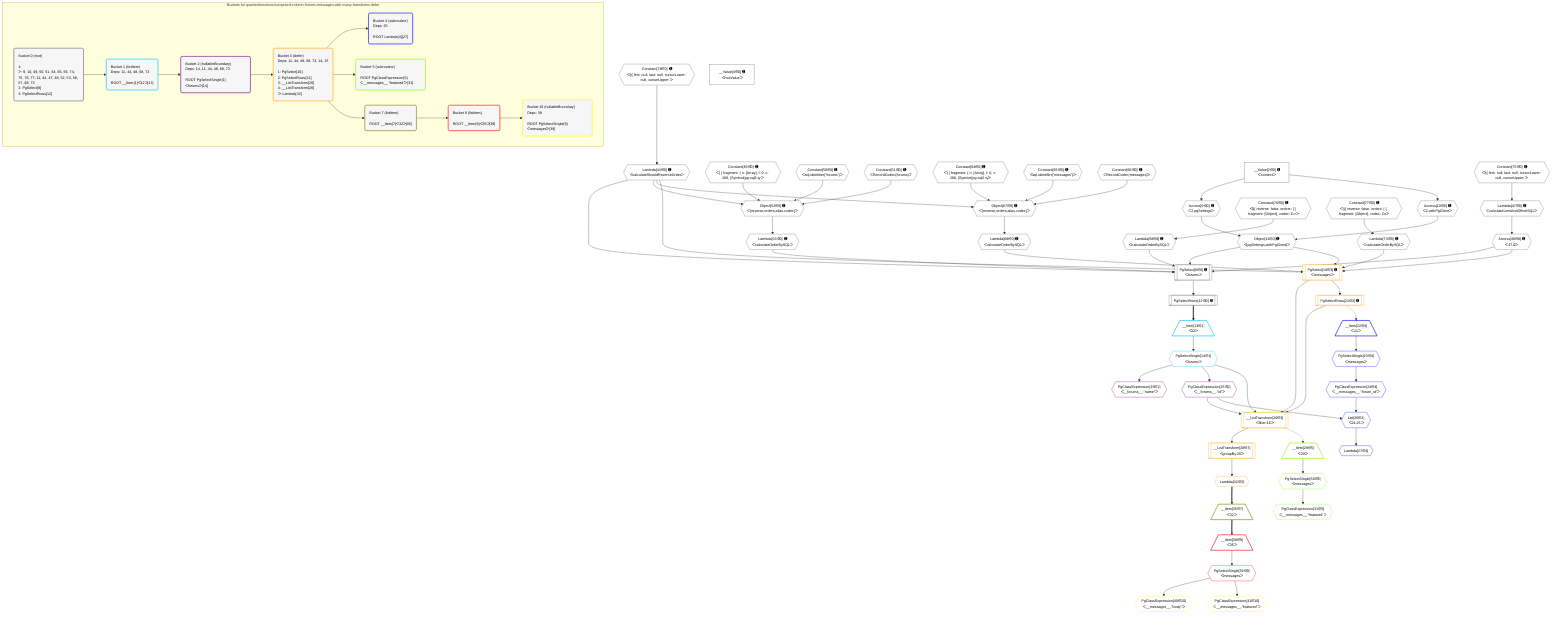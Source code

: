 %%{init: {'themeVariables': { 'fontSize': '12px'}}}%%
graph TD
    classDef path fill:#eee,stroke:#000,color:#000
    classDef plan fill:#fff,stroke-width:1px,color:#000
    classDef itemplan fill:#fff,stroke-width:2px,color:#000
    classDef unbatchedplan fill:#dff,stroke-width:1px,color:#000
    classDef sideeffectplan fill:#fcc,stroke-width:2px,color:#000
    classDef bucket fill:#f6f6f6,color:#000,stroke-width:2px,text-align:left


    %% plan dependencies
    PgSelect8[["PgSelect[8∈0] ➊<br />ᐸforumsᐳ"]]:::plan
    Object11{{"Object[11∈0] ➊<br />ᐸ{pgSettings,withPgClient}ᐳ"}}:::plan
    Lambda44{{"Lambda[44∈0] ➊<br />ᐸcalculateShouldReverseOrderᐳ"}}:::plan
    Access48{{"Access[48∈0] ➊<br />ᐸ47.0ᐳ"}}:::plan
    Lambda53{{"Lambda[53∈0] ➊<br />ᐸcalculateOrderBySQLᐳ"}}:::plan
    Lambda58{{"Lambda[58∈0] ➊<br />ᐸcalculateOrderBySQLᐳ"}}:::plan
    Object11 & Lambda44 & Access48 & Lambda53 & Lambda58 --> PgSelect8
    Object52{{"Object[52∈0] ➊<br />ᐸ{reverse,orders,alias,codec}ᐳ"}}:::plan
    Constant49{{"Constant[49∈0] ➊<br />ᐸ[ { fragment: { n: [Array], f: 0, c: 266, [Symbol(pg-sql2-tyᐳ"}}:::plan
    Constant50{{"Constant[50∈0] ➊<br />ᐸsql.identifier(”forums”)ᐳ"}}:::plan
    Constant51{{"Constant[51∈0] ➊<br />ᐸRecordCodec(forums)ᐳ"}}:::plan
    Lambda44 & Constant49 & Constant50 & Constant51 --> Object52
    Object67{{"Object[67∈0] ➊<br />ᐸ{reverse,orders,alias,codec}ᐳ"}}:::plan
    Constant64{{"Constant[64∈0] ➊<br />ᐸ[ { fragment: { n: [Array], f: 0, c: 266, [Symbol(pg-sql2-tyᐳ"}}:::plan
    Constant65{{"Constant[65∈0] ➊<br />ᐸsql.identifier(”messages”)ᐳ"}}:::plan
    Constant66{{"Constant[66∈0] ➊<br />ᐸRecordCodec(messages)ᐳ"}}:::plan
    Lambda44 & Constant64 & Constant65 & Constant66 --> Object67
    Access9{{"Access[9∈0] ➊<br />ᐸ2.pgSettingsᐳ"}}:::plan
    Access10{{"Access[10∈0] ➊<br />ᐸ2.withPgClientᐳ"}}:::plan
    Access9 & Access10 --> Object11
    __Value2["__Value[2∈0] ➊<br />ᐸcontextᐳ"]:::plan
    __Value2 --> Access9
    __Value2 --> Access10
    PgSelectRows12[["PgSelectRows[12∈0] ➊"]]:::plan
    PgSelect8 --> PgSelectRows12
    Constant74{{"Constant[74∈0] ➊<br />ᐸ§{ first: null, last: null, cursorLower: null, cursorUpper: ᐳ"}}:::plan
    Constant74 --> Lambda44
    Lambda47{{"Lambda[47∈0] ➊<br />ᐸcalculateLimitAndOffsetSQLᐳ"}}:::plan
    Constant75{{"Constant[75∈0] ➊<br />ᐸ§{ first: null, last: null, cursorLower: null, cursorUpper: ᐳ"}}:::plan
    Constant75 --> Lambda47
    Lambda47 --> Access48
    Object52 --> Lambda53
    Constant76{{"Constant[76∈0] ➊<br />ᐸ§{ reverse: false, orders: [ { fragment: [Object], codec: Coᐳ"}}:::plan
    Constant76 --> Lambda58
    Lambda68{{"Lambda[68∈0] ➊<br />ᐸcalculateOrderBySQLᐳ"}}:::plan
    Object67 --> Lambda68
    Lambda73{{"Lambda[73∈0] ➊<br />ᐸcalculateOrderBySQLᐳ"}}:::plan
    Constant77{{"Constant[77∈0] ➊<br />ᐸ§{ reverse: false, orders: [ { fragment: [Object], codec: Coᐳ"}}:::plan
    Constant77 --> Lambda73
    __Value4["__Value[4∈0] ➊<br />ᐸrootValueᐳ"]:::plan
    __Item13[/"__Item[13∈1]<br />ᐸ12ᐳ"\]:::itemplan
    PgSelectRows12 ==> __Item13
    PgSelectSingle14{{"PgSelectSingle[14∈1]<br />ᐸforumsᐳ"}}:::plan
    __Item13 --> PgSelectSingle14
    PgClassExpression15{{"PgClassExpression[15∈2]<br />ᐸ__forums__.”name”ᐳ"}}:::plan
    PgSelectSingle14 --> PgClassExpression15
    PgClassExpression25{{"PgClassExpression[25∈2]<br />ᐸ__forums__.”id”ᐳ"}}:::plan
    PgSelectSingle14 --> PgClassExpression25
    PgSelect16[["PgSelect[16∈3] ➊<br />ᐸmessagesᐳ"]]:::plan
    Object11 & Lambda44 & Access48 & Lambda68 & Lambda73 --> PgSelect16
    __ListTransform20[["__ListTransform[20∈3]<br />ᐸfilter:16ᐳ"]]:::plan
    PgSelectRows21[["PgSelectRows[21∈3] ➊"]]:::plan
    PgSelectRows21 & PgSelect16 & PgSelectSingle14 & PgClassExpression25 --> __ListTransform20
    PgSelect16 --> PgSelectRows21
    __ListTransform28[["__ListTransform[28∈3]<br />ᐸgroupBy:20ᐳ"]]:::plan
    __ListTransform20 --> __ListTransform28
    Lambda32{{"Lambda[32∈3]"}}:::plan
    __ListTransform28 --> Lambda32
    List26{{"List[26∈4]<br />ᐸ24,25ᐳ"}}:::plan
    PgClassExpression24{{"PgClassExpression[24∈4]<br />ᐸ__messages__.”forum_id”ᐳ"}}:::plan
    PgClassExpression24 & PgClassExpression25 --> List26
    __Item22[/"__Item[22∈4]<br />ᐸ21ᐳ"\]:::itemplan
    PgSelectRows21 -.-> __Item22
    PgSelectSingle23{{"PgSelectSingle[23∈4]<br />ᐸmessagesᐳ"}}:::plan
    __Item22 --> PgSelectSingle23
    PgSelectSingle23 --> PgClassExpression24
    Lambda27{{"Lambda[27∈4]"}}:::plan
    List26 --> Lambda27
    __Item29[/"__Item[29∈5]<br />ᐸ20ᐳ"\]:::itemplan
    __ListTransform20 -.-> __Item29
    PgSelectSingle30{{"PgSelectSingle[30∈5]<br />ᐸmessagesᐳ"}}:::plan
    __Item29 --> PgSelectSingle30
    PgClassExpression31{{"PgClassExpression[31∈5]<br />ᐸ__messages__.”featured”ᐳ"}}:::plan
    PgSelectSingle30 --> PgClassExpression31
    __Item35[/"__Item[35∈7]<br />ᐸ32ᐳ"\]:::itemplan
    Lambda32 ==> __Item35
    __Item38[/"__Item[38∈9]<br />ᐸ35ᐳ"\]:::itemplan
    __Item35 ==> __Item38
    PgSelectSingle39{{"PgSelectSingle[39∈9]<br />ᐸmessagesᐳ"}}:::plan
    __Item38 --> PgSelectSingle39
    PgClassExpression40{{"PgClassExpression[40∈10]<br />ᐸ__messages__.”body”ᐳ"}}:::plan
    PgSelectSingle39 --> PgClassExpression40
    PgClassExpression41{{"PgClassExpression[41∈10]<br />ᐸ__messages__.”featured”ᐳ"}}:::plan
    PgSelectSingle39 --> PgClassExpression41

    %% define steps

    subgraph "Buckets for queries/functions/computed-column-forums-messages-with-many-transforms.defer"
    Bucket0("Bucket 0 (root)<br /><br />1: <br />ᐳ: 9, 10, 49, 50, 51, 64, 65, 66, 74, 75, 76, 77, 11, 44, 47, 48, 52, 53, 58, 67, 68, 73<br />2: PgSelect[8]<br />3: PgSelectRows[12]"):::bucket
    classDef bucket0 stroke:#696969
    class Bucket0,__Value2,__Value4,PgSelect8,Access9,Access10,Object11,PgSelectRows12,Lambda44,Lambda47,Access48,Constant49,Constant50,Constant51,Object52,Lambda53,Lambda58,Constant64,Constant65,Constant66,Object67,Lambda68,Lambda73,Constant74,Constant75,Constant76,Constant77 bucket0
    Bucket1("Bucket 1 (listItem)<br />Deps: 11, 44, 48, 68, 73<br /><br />ROOT __Item{1}ᐸ12ᐳ[13]"):::bucket
    classDef bucket1 stroke:#00bfff
    class Bucket1,__Item13,PgSelectSingle14 bucket1
    Bucket2("Bucket 2 (nullableBoundary)<br />Deps: 14, 11, 44, 48, 68, 73<br /><br />ROOT PgSelectSingle{1}ᐸforumsᐳ[14]"):::bucket
    classDef bucket2 stroke:#7f007f
    class Bucket2,PgClassExpression15,PgClassExpression25 bucket2
    Bucket3("Bucket 3 (defer)<br />Deps: 11, 44, 48, 68, 73, 14, 25<br /><br />1: PgSelect[16]<br />2: PgSelectRows[21]<br />3: __ListTransform[20]<br />4: __ListTransform[28]<br />ᐳ: Lambda[32]"):::bucket
    classDef bucket3 stroke:#ffa500
    class Bucket3,PgSelect16,__ListTransform20,PgSelectRows21,__ListTransform28,Lambda32 bucket3
    Bucket4("Bucket 4 (subroutine)<br />Deps: 25<br /><br />ROOT Lambda{4}[27]"):::bucket
    classDef bucket4 stroke:#0000ff
    class Bucket4,__Item22,PgSelectSingle23,PgClassExpression24,List26,Lambda27 bucket4
    Bucket5("Bucket 5 (subroutine)<br /><br />ROOT PgClassExpression{5}ᐸ__messages__.”featured”ᐳ[31]"):::bucket
    classDef bucket5 stroke:#7fff00
    class Bucket5,__Item29,PgSelectSingle30,PgClassExpression31 bucket5
    Bucket7("Bucket 7 (listItem)<br /><br />ROOT __Item{7}ᐸ32ᐳ[35]"):::bucket
    classDef bucket7 stroke:#808000
    class Bucket7,__Item35 bucket7
    Bucket9("Bucket 9 (listItem)<br /><br />ROOT __Item{9}ᐸ35ᐳ[38]"):::bucket
    classDef bucket9 stroke:#ff0000
    class Bucket9,__Item38,PgSelectSingle39 bucket9
    Bucket10("Bucket 10 (nullableBoundary)<br />Deps: 39<br /><br />ROOT PgSelectSingle{9}ᐸmessagesᐳ[39]"):::bucket
    classDef bucket10 stroke:#ffff00
    class Bucket10,PgClassExpression40,PgClassExpression41 bucket10
    Bucket0 --> Bucket1
    Bucket1 --> Bucket2
    Bucket2 --> Bucket3
    Bucket3 --> Bucket4 & Bucket5 & Bucket7
    Bucket7 --> Bucket9
    Bucket9 --> Bucket10
    end